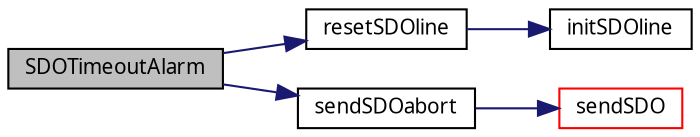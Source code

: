 digraph G
{
  edge [fontname="FreeSans.ttf",fontsize=10,labelfontname="FreeSans.ttf",labelfontsize=10];
  node [fontname="FreeSans.ttf",fontsize=10,shape=record];
  rankdir=LR;
  Node1 [label="SDOTimeoutAlarm",height=0.2,width=0.4,color="black", fillcolor="grey75", style="filled" fontcolor="black"];
  Node1 -> Node2 [color="midnightblue",fontsize=10,style="solid",fontname="FreeSans.ttf"];
  Node2 [label="resetSDOline",height=0.2,width=0.4,color="black", fillcolor="white", style="filled",URL="$sdo_8c.html#42d33be015d4c4c83c73f1f0e588f481"];
  Node2 -> Node3 [color="midnightblue",fontsize=10,style="solid",fontname="FreeSans.ttf"];
  Node3 [label="initSDOline",height=0.2,width=0.4,color="black", fillcolor="white", style="filled",URL="$sdo_8c.html#b9c873a15f55b29112b5527a6cc6898d"];
  Node1 -> Node4 [color="midnightblue",fontsize=10,style="solid",fontname="FreeSans.ttf"];
  Node4 [label="sendSDOabort",height=0.2,width=0.4,color="black", fillcolor="white", style="filled",URL="$sdo_8c.html#b26c3f2fb63d81055809d6ccaa785b7c"];
  Node4 -> Node5 [color="midnightblue",fontsize=10,style="solid",fontname="FreeSans.ttf"];
  Node5 [label="sendSDO",height=0.2,width=0.4,color="red", fillcolor="white", style="filled",URL="$sdo_8c.html#c6b5d7d1439d537da992a96644a1ca5d"];
}
